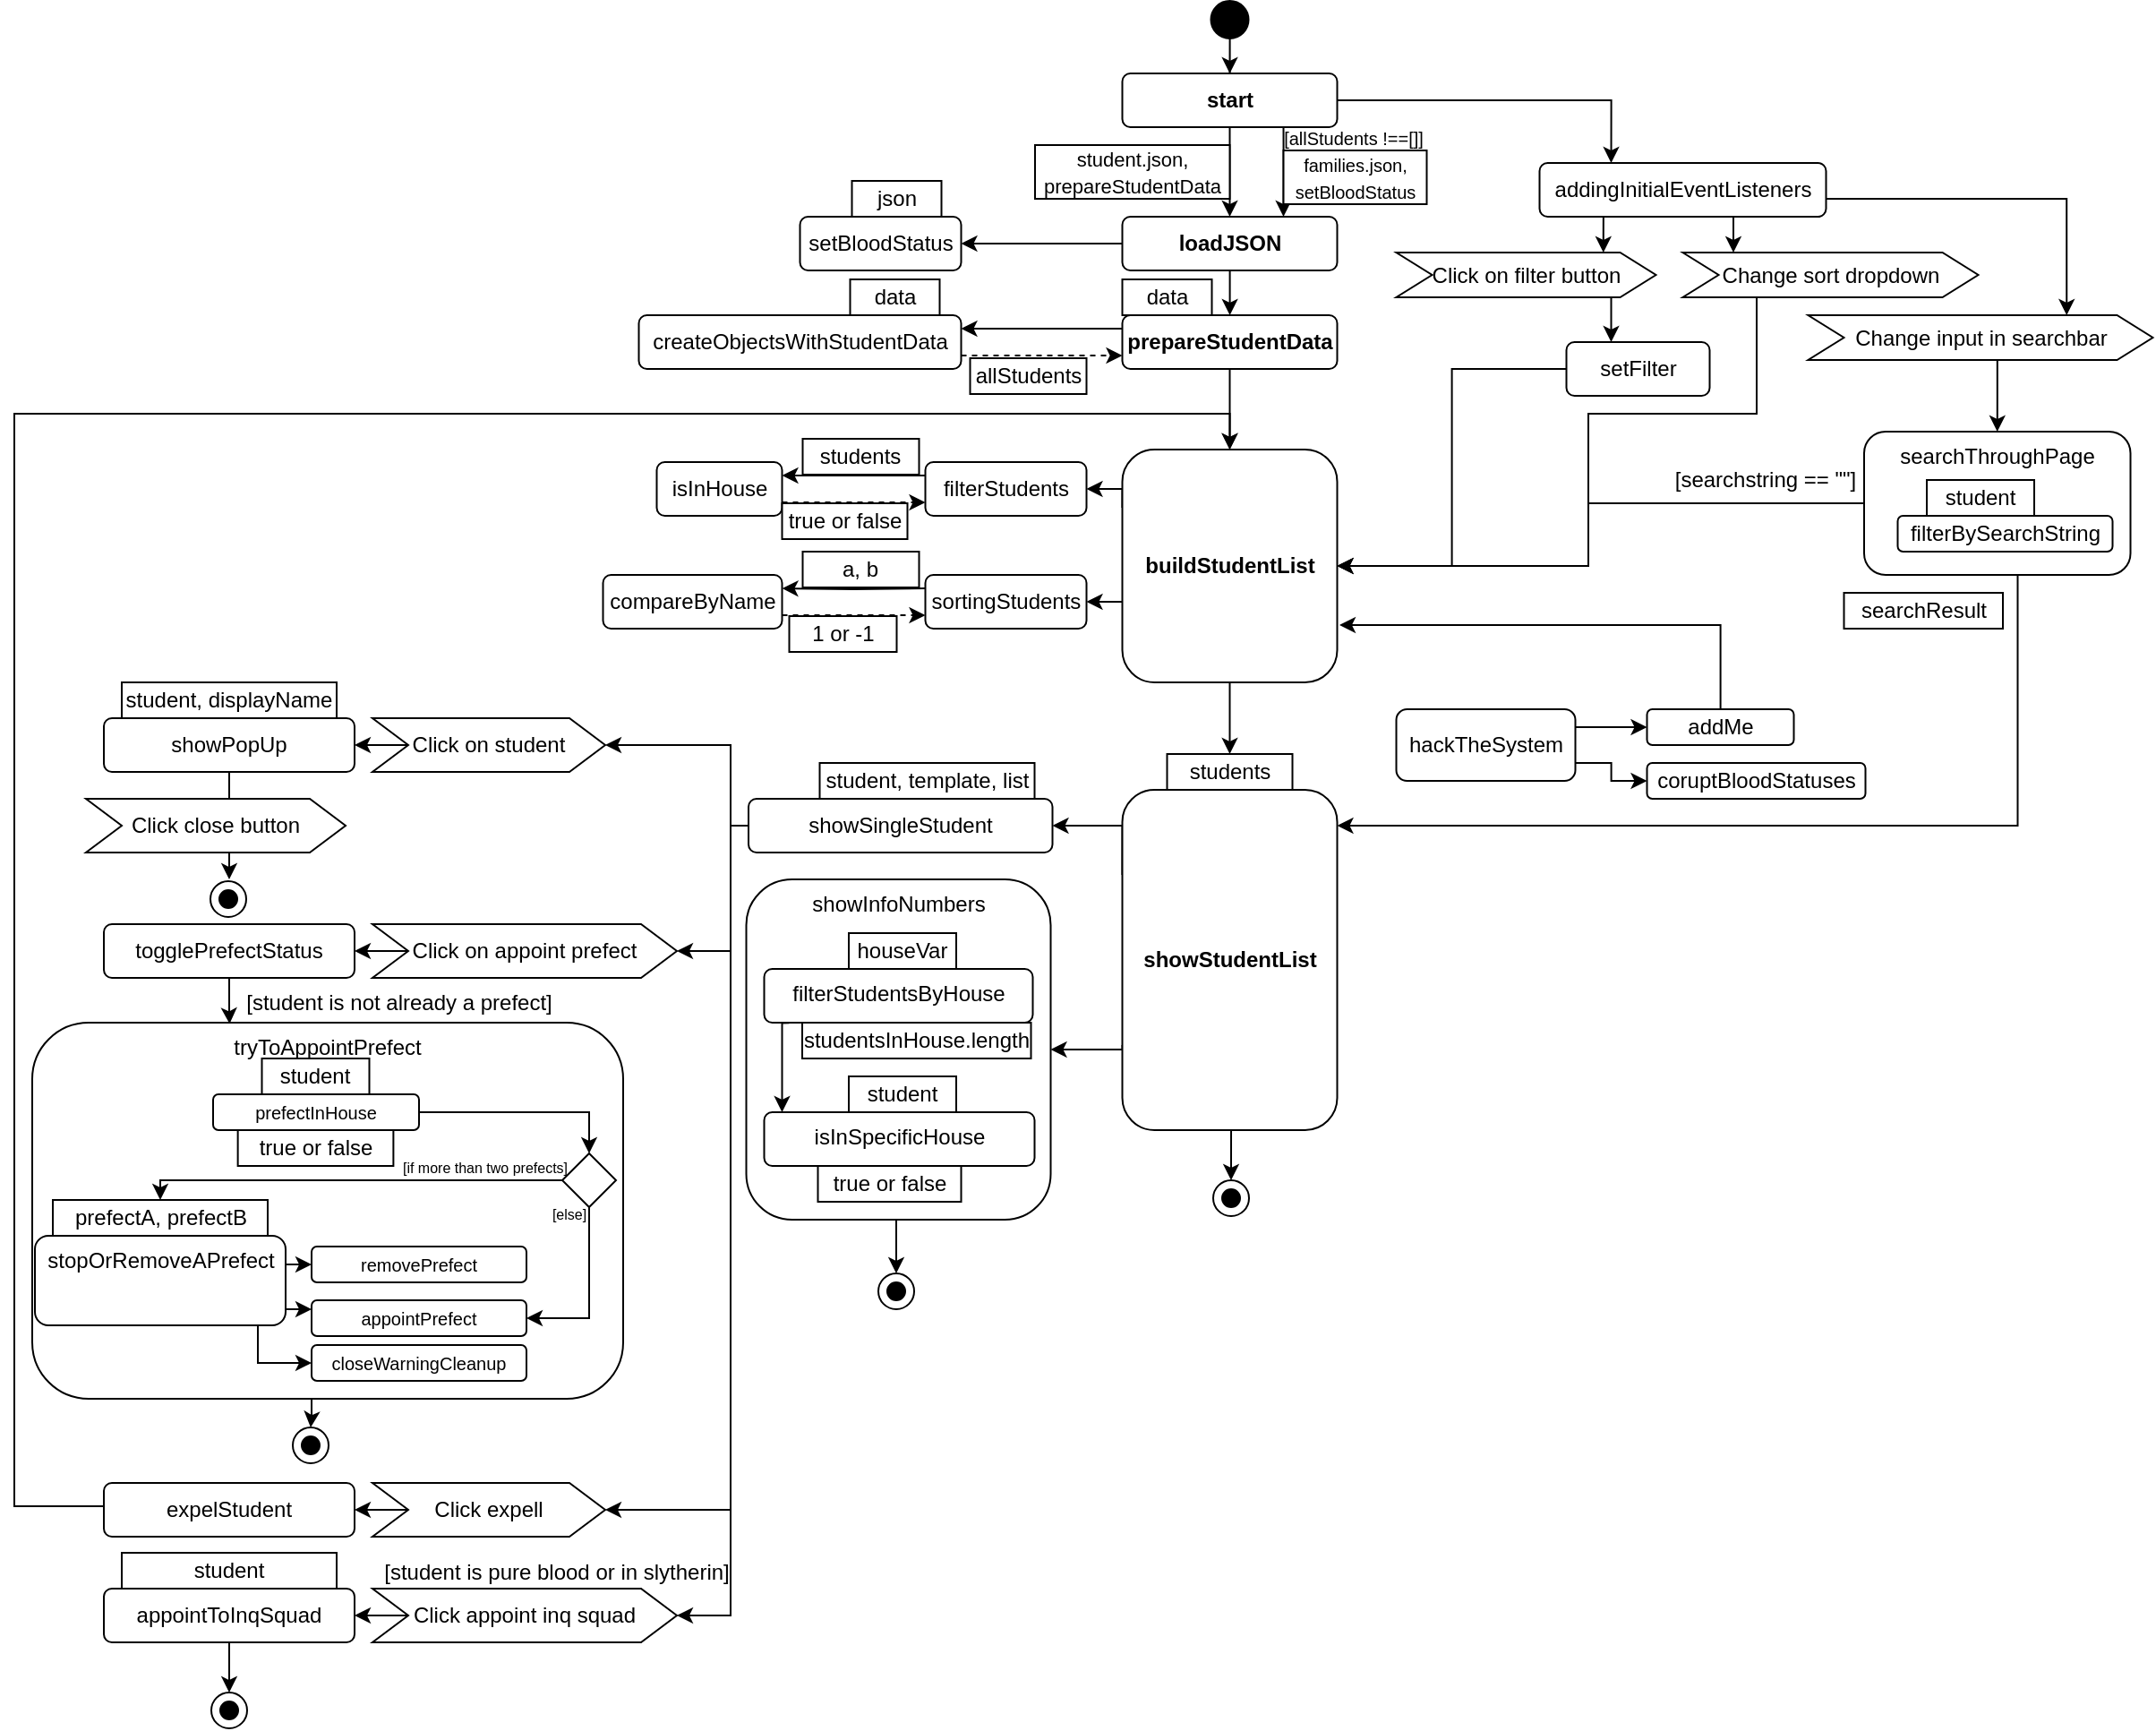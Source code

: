 <mxfile version="14.4.2" type="device"><diagram id="7YsjOI3Dmq4sC1F9_odH" name="Page-1"><mxGraphModel dx="1954" dy="446" grid="1" gridSize="10" guides="1" tooltips="1" connect="1" arrows="1" fold="1" page="1" pageScale="1" pageWidth="827" pageHeight="1169" math="0" shadow="0"><root><mxCell id="0"/><mxCell id="1" parent="0"/><mxCell id="mCFKqMjd_3AKh-U-AwXq-3" value="" style="edgeStyle=orthogonalEdgeStyle;rounded=0;orthogonalLoop=1;jettySize=auto;html=1;" edge="1" parent="1" source="mCFKqMjd_3AKh-U-AwXq-1" target="mCFKqMjd_3AKh-U-AwXq-2"><mxGeometry relative="1" as="geometry"/></mxCell><mxCell id="mCFKqMjd_3AKh-U-AwXq-1" value="&lt;b&gt;start&lt;/b&gt;" style="rounded=1;whiteSpace=wrap;html=1;" vertex="1" parent="1"><mxGeometry x="298.75" y="80" width="120" height="30" as="geometry"/></mxCell><mxCell id="mCFKqMjd_3AKh-U-AwXq-5" value="" style="edgeStyle=orthogonalEdgeStyle;rounded=0;orthogonalLoop=1;jettySize=auto;html=1;" edge="1" parent="1" source="mCFKqMjd_3AKh-U-AwXq-2" target="mCFKqMjd_3AKh-U-AwXq-4"><mxGeometry relative="1" as="geometry"/></mxCell><mxCell id="mCFKqMjd_3AKh-U-AwXq-2" value="&lt;b&gt;loadJSON&lt;/b&gt;" style="rounded=1;whiteSpace=wrap;html=1;" vertex="1" parent="1"><mxGeometry x="298.75" y="160" width="120" height="30" as="geometry"/></mxCell><mxCell id="mCFKqMjd_3AKh-U-AwXq-9" value="" style="edgeStyle=orthogonalEdgeStyle;rounded=0;orthogonalLoop=1;jettySize=auto;html=1;" edge="1" parent="1" source="mCFKqMjd_3AKh-U-AwXq-4" target="mCFKqMjd_3AKh-U-AwXq-8"><mxGeometry relative="1" as="geometry"/></mxCell><mxCell id="mCFKqMjd_3AKh-U-AwXq-55" value="" style="edgeStyle=orthogonalEdgeStyle;rounded=0;orthogonalLoop=1;jettySize=auto;html=1;exitX=0.75;exitY=1;exitDx=0;exitDy=0;" edge="1" parent="1" source="mCFKqMjd_3AKh-U-AwXq-1"><mxGeometry relative="1" as="geometry"><mxPoint x="388.75" y="160" as="targetPoint"/></mxGeometry></mxCell><mxCell id="mCFKqMjd_3AKh-U-AwXq-90" style="edgeStyle=orthogonalEdgeStyle;rounded=0;orthogonalLoop=1;jettySize=auto;html=1;exitX=0;exitY=0.25;exitDx=0;exitDy=0;entryX=1;entryY=0.25;entryDx=0;entryDy=0;" edge="1" parent="1" source="mCFKqMjd_3AKh-U-AwXq-4" target="mCFKqMjd_3AKh-U-AwXq-88"><mxGeometry relative="1" as="geometry"><mxPoint x="198.75" y="222" as="targetPoint"/></mxGeometry></mxCell><mxCell id="mCFKqMjd_3AKh-U-AwXq-4" value="&lt;b&gt;prepareStudentData&lt;/b&gt;" style="whiteSpace=wrap;html=1;rounded=1;" vertex="1" parent="1"><mxGeometry x="298.75" y="215" width="120" height="30" as="geometry"/></mxCell><mxCell id="mCFKqMjd_3AKh-U-AwXq-12" value="" style="edgeStyle=orthogonalEdgeStyle;rounded=0;orthogonalLoop=1;jettySize=auto;html=1;exitX=0.223;exitY=0.996;exitDx=0;exitDy=0;exitPerimeter=0;" edge="1" parent="1" source="mCFKqMjd_3AKh-U-AwXq-66" target="mCFKqMjd_3AKh-U-AwXq-11"><mxGeometry relative="1" as="geometry"><mxPoint x="221.75" y="380" as="sourcePoint"/><Array as="points"><mxPoint x="546.75" y="200"/><mxPoint x="571.75" y="200"/></Array></mxGeometry></mxCell><mxCell id="mCFKqMjd_3AKh-U-AwXq-97" style="edgeStyle=orthogonalEdgeStyle;rounded=0;orthogonalLoop=1;jettySize=auto;html=1;exitX=0;exitY=0.25;exitDx=0;exitDy=0;entryX=1;entryY=0.5;entryDx=0;entryDy=0;" edge="1" parent="1" source="mCFKqMjd_3AKh-U-AwXq-8" target="mCFKqMjd_3AKh-U-AwXq-13"><mxGeometry relative="1" as="geometry"><Array as="points"><mxPoint x="298.75" y="312"/></Array></mxGeometry></mxCell><mxCell id="mCFKqMjd_3AKh-U-AwXq-98" style="edgeStyle=orthogonalEdgeStyle;rounded=0;orthogonalLoop=1;jettySize=auto;html=1;entryX=1;entryY=0.5;entryDx=0;entryDy=0;" edge="1" parent="1" source="mCFKqMjd_3AKh-U-AwXq-8" target="mCFKqMjd_3AKh-U-AwXq-16"><mxGeometry relative="1" as="geometry"><Array as="points"><mxPoint x="288.75" y="375"/><mxPoint x="288.75" y="375"/></Array></mxGeometry></mxCell><mxCell id="mCFKqMjd_3AKh-U-AwXq-103" style="edgeStyle=orthogonalEdgeStyle;rounded=0;orthogonalLoop=1;jettySize=auto;html=1;exitX=0.5;exitY=1;exitDx=0;exitDy=0;entryX=0.5;entryY=0;entryDx=0;entryDy=0;" edge="1" parent="1" source="mCFKqMjd_3AKh-U-AwXq-8" target="mCFKqMjd_3AKh-U-AwXq-102"><mxGeometry relative="1" as="geometry"/></mxCell><mxCell id="mCFKqMjd_3AKh-U-AwXq-8" value="&lt;b&gt;buildStudentList&lt;/b&gt;" style="whiteSpace=wrap;html=1;rounded=1;" vertex="1" parent="1"><mxGeometry x="298.75" y="290" width="120" height="130" as="geometry"/></mxCell><mxCell id="mCFKqMjd_3AKh-U-AwXq-14" value="" style="edgeStyle=orthogonalEdgeStyle;rounded=0;orthogonalLoop=1;jettySize=auto;html=1;entryX=1;entryY=0.5;entryDx=0;entryDy=0;" edge="1" parent="1" source="mCFKqMjd_3AKh-U-AwXq-11" target="mCFKqMjd_3AKh-U-AwXq-8"><mxGeometry relative="1" as="geometry"><mxPoint x="508.75" y="280" as="targetPoint"/></mxGeometry></mxCell><mxCell id="mCFKqMjd_3AKh-U-AwXq-11" value="setFilter" style="whiteSpace=wrap;html=1;rounded=1;" vertex="1" parent="1"><mxGeometry x="546.75" y="230" width="80" height="30" as="geometry"/></mxCell><mxCell id="mCFKqMjd_3AKh-U-AwXq-13" value="filterStudents" style="whiteSpace=wrap;html=1;rounded=1;" vertex="1" parent="1"><mxGeometry x="188.75" y="297" width="90" height="30" as="geometry"/></mxCell><mxCell id="mCFKqMjd_3AKh-U-AwXq-16" value="sortingStudents" style="whiteSpace=wrap;html=1;rounded=1;" vertex="1" parent="1"><mxGeometry x="188.75" y="360" width="90" height="30" as="geometry"/></mxCell><mxCell id="mCFKqMjd_3AKh-U-AwXq-48" style="edgeStyle=orthogonalEdgeStyle;rounded=0;orthogonalLoop=1;jettySize=auto;html=1;entryX=0;entryY=0.5;entryDx=0;entryDy=0;exitX=1;exitY=0.25;exitDx=0;exitDy=0;" edge="1" parent="1" source="mCFKqMjd_3AKh-U-AwXq-30" target="mCFKqMjd_3AKh-U-AwXq-49"><mxGeometry relative="1" as="geometry"><mxPoint x="591.75" y="445" as="targetPoint"/></mxGeometry></mxCell><mxCell id="mCFKqMjd_3AKh-U-AwXq-52" style="edgeStyle=orthogonalEdgeStyle;rounded=0;orthogonalLoop=1;jettySize=auto;html=1;entryX=0;entryY=0.5;entryDx=0;entryDy=0;exitX=1;exitY=0.75;exitDx=0;exitDy=0;" edge="1" parent="1" source="mCFKqMjd_3AKh-U-AwXq-30" target="mCFKqMjd_3AKh-U-AwXq-54"><mxGeometry relative="1" as="geometry"><mxPoint x="591.75" y="465" as="targetPoint"/></mxGeometry></mxCell><mxCell id="mCFKqMjd_3AKh-U-AwXq-30" value="hackTheSystem" style="whiteSpace=wrap;html=1;rounded=1;" vertex="1" parent="1"><mxGeometry x="451.75" y="435" width="100" height="40" as="geometry"/></mxCell><mxCell id="mCFKqMjd_3AKh-U-AwXq-33" style="edgeStyle=orthogonalEdgeStyle;rounded=0;orthogonalLoop=1;jettySize=auto;html=1;entryX=0.5;entryY=0;entryDx=0;entryDy=0;" edge="1" parent="1" source="mCFKqMjd_3AKh-U-AwXq-32" target="mCFKqMjd_3AKh-U-AwXq-1"><mxGeometry relative="1" as="geometry"/></mxCell><mxCell id="mCFKqMjd_3AKh-U-AwXq-32" value="" style="strokeWidth=2;html=1;shape=mxgraph.flowchart.start_2;whiteSpace=wrap;comic=0;fillColor=#000000;" vertex="1" parent="1"><mxGeometry x="348.75" y="40" width="20" height="20" as="geometry"/></mxCell><mxCell id="mCFKqMjd_3AKh-U-AwXq-156" style="edgeStyle=orthogonalEdgeStyle;rounded=0;orthogonalLoop=1;jettySize=auto;html=1;entryX=0.5;entryY=0;entryDx=0;entryDy=0;" edge="1" parent="1" source="mCFKqMjd_3AKh-U-AwXq-35" target="mCFKqMjd_3AKh-U-AwXq-155"><mxGeometry relative="1" as="geometry"/></mxCell><mxCell id="mCFKqMjd_3AKh-U-AwXq-35" value="showPopUp" style="rounded=1;whiteSpace=wrap;html=1;comic=0;strokeColor=#000000;strokeWidth=1;fillColor=#FFFFFF;" vertex="1" parent="1"><mxGeometry x="-270" y="440" width="140" height="30" as="geometry"/></mxCell><mxCell id="mCFKqMjd_3AKh-U-AwXq-133" style="edgeStyle=orthogonalEdgeStyle;rounded=0;orthogonalLoop=1;jettySize=auto;html=1;" edge="1" parent="1" source="mCFKqMjd_3AKh-U-AwXq-49"><mxGeometry relative="1" as="geometry"><mxPoint x="420" y="388" as="targetPoint"/><Array as="points"><mxPoint x="633" y="388"/></Array></mxGeometry></mxCell><mxCell id="mCFKqMjd_3AKh-U-AwXq-49" value="addMe" style="rounded=1;whiteSpace=wrap;html=1;comic=0;strokeColor=#000000;strokeWidth=1;fillColor=#FFFFFF;" vertex="1" parent="1"><mxGeometry x="591.75" y="435" width="82" height="20" as="geometry"/></mxCell><mxCell id="mCFKqMjd_3AKh-U-AwXq-54" value="coruptBloodStatuses" style="rounded=1;whiteSpace=wrap;html=1;comic=0;strokeColor=#000000;strokeWidth=1;fillColor=#FFFFFF;" vertex="1" parent="1"><mxGeometry x="591.75" y="465" width="122" height="20" as="geometry"/></mxCell><mxCell id="mCFKqMjd_3AKh-U-AwXq-56" value="&lt;font style=&quot;font-size: 11px&quot;&gt;student.json, prepareStudentData&lt;/font&gt;" style="rounded=0;whiteSpace=wrap;html=1;comic=0;strokeColor=#000000;strokeWidth=1;fillColor=#FFFFFF;" vertex="1" parent="1"><mxGeometry x="250" y="120" width="108.75" height="30" as="geometry"/></mxCell><mxCell id="mCFKqMjd_3AKh-U-AwXq-58" value="&lt;font style=&quot;font-size: 10px&quot;&gt;families.json, setBloodStatus&lt;/font&gt;" style="rounded=0;whiteSpace=wrap;html=1;comic=0;strokeColor=#000000;strokeWidth=1;fillColor=#FFFFFF;" vertex="1" parent="1"><mxGeometry x="388.75" y="123" width="80" height="30" as="geometry"/></mxCell><mxCell id="mCFKqMjd_3AKh-U-AwXq-59" value="&lt;font style=&quot;font-size: 10px&quot;&gt;[allStudents !==[]]&lt;/font&gt;" style="text;html=1;strokeColor=none;fillColor=none;align=center;verticalAlign=middle;whiteSpace=wrap;rounded=0;comic=0;" vertex="1" parent="1"><mxGeometry x="372.75" y="116" width="110" as="geometry"/></mxCell><mxCell id="mCFKqMjd_3AKh-U-AwXq-60" value="" style="edgeStyle=orthogonalEdgeStyle;rounded=0;orthogonalLoop=1;jettySize=auto;html=1;exitX=0;exitY=0.5;exitDx=0;exitDy=0;" edge="1" parent="1" target="mCFKqMjd_3AKh-U-AwXq-61" source="mCFKqMjd_3AKh-U-AwXq-2"><mxGeometry relative="1" as="geometry"><mxPoint x="508.779" y="190" as="sourcePoint"/></mxGeometry></mxCell><mxCell id="mCFKqMjd_3AKh-U-AwXq-61" value="setBloodStatus" style="whiteSpace=wrap;html=1;rounded=1;" vertex="1" parent="1"><mxGeometry x="118.75" y="160" width="90" height="30" as="geometry"/></mxCell><mxCell id="mCFKqMjd_3AKh-U-AwXq-64" style="edgeStyle=orthogonalEdgeStyle;rounded=0;orthogonalLoop=1;jettySize=auto;html=1;entryX=0.25;entryY=0;entryDx=0;entryDy=0;exitX=1;exitY=0.5;exitDx=0;exitDy=0;" edge="1" parent="1" source="mCFKqMjd_3AKh-U-AwXq-1" target="mCFKqMjd_3AKh-U-AwXq-63"><mxGeometry relative="1" as="geometry"><mxPoint x="588.75" y="110" as="sourcePoint"/><mxPoint x="478.75" y="90" as="targetPoint"/><Array as="points"><mxPoint x="571.75" y="95"/></Array></mxGeometry></mxCell><mxCell id="mCFKqMjd_3AKh-U-AwXq-73" style="edgeStyle=orthogonalEdgeStyle;rounded=0;orthogonalLoop=1;jettySize=auto;html=1;" edge="1" parent="1" source="mCFKqMjd_3AKh-U-AwXq-63" target="mCFKqMjd_3AKh-U-AwXq-70"><mxGeometry relative="1" as="geometry"><Array as="points"><mxPoint x="640" y="170"/><mxPoint x="640" y="170"/></Array></mxGeometry></mxCell><mxCell id="mCFKqMjd_3AKh-U-AwXq-75" style="edgeStyle=orthogonalEdgeStyle;rounded=0;orthogonalLoop=1;jettySize=auto;html=1;entryX=0.75;entryY=0;entryDx=0;entryDy=0;" edge="1" parent="1" source="mCFKqMjd_3AKh-U-AwXq-63" target="mCFKqMjd_3AKh-U-AwXq-74"><mxGeometry relative="1" as="geometry"><Array as="points"><mxPoint x="611.75" y="150"/><mxPoint x="825.75" y="150"/></Array></mxGeometry></mxCell><mxCell id="mCFKqMjd_3AKh-U-AwXq-63" value="addingInitialEventListeners" style="rounded=1;whiteSpace=wrap;html=1;" vertex="1" parent="1"><mxGeometry x="531.75" y="130" width="160" height="30" as="geometry"/></mxCell><mxCell id="mCFKqMjd_3AKh-U-AwXq-66" value="Click on filter button" style="shape=step;perimeter=stepPerimeter;whiteSpace=wrap;html=1;fixedSize=1;comic=0;strokeColor=#000000;strokeWidth=1;fillColor=#FFFFFF;" vertex="1" parent="1"><mxGeometry x="451.75" y="180" width="145" height="25" as="geometry"/></mxCell><mxCell id="mCFKqMjd_3AKh-U-AwXq-67" value="" style="edgeStyle=orthogonalEdgeStyle;rounded=0;orthogonalLoop=1;jettySize=auto;html=1;exitX=0.223;exitY=0.996;exitDx=0;exitDy=0;exitPerimeter=0;" edge="1" parent="1" source="mCFKqMjd_3AKh-U-AwXq-63" target="mCFKqMjd_3AKh-U-AwXq-66"><mxGeometry relative="1" as="geometry"><mxPoint x="567.43" y="159.88" as="sourcePoint"/><mxPoint x="551.75" y="230" as="targetPoint"/><Array as="points"><mxPoint x="567.75" y="170"/><mxPoint x="567.75" y="170"/></Array></mxGeometry></mxCell><mxCell id="mCFKqMjd_3AKh-U-AwXq-78" style="edgeStyle=orthogonalEdgeStyle;rounded=0;orthogonalLoop=1;jettySize=auto;html=1;" edge="1" parent="1" source="mCFKqMjd_3AKh-U-AwXq-69" target="mCFKqMjd_3AKh-U-AwXq-81"><mxGeometry relative="1" as="geometry"><mxPoint x="738.75" y="390" as="targetPoint"/><Array as="points"><mxPoint x="798.75" y="500"/></Array></mxGeometry></mxCell><mxCell id="mCFKqMjd_3AKh-U-AwXq-82" style="edgeStyle=orthogonalEdgeStyle;rounded=0;orthogonalLoop=1;jettySize=auto;html=1;entryX=1;entryY=0.5;entryDx=0;entryDy=0;" edge="1" parent="1" source="mCFKqMjd_3AKh-U-AwXq-69" target="mCFKqMjd_3AKh-U-AwXq-8"><mxGeometry relative="1" as="geometry"><Array as="points"><mxPoint x="559" y="320"/><mxPoint x="559" y="355"/></Array></mxGeometry></mxCell><mxCell id="mCFKqMjd_3AKh-U-AwXq-69" value="searchThroughPage" style="whiteSpace=wrap;html=1;rounded=1;verticalAlign=top;" vertex="1" parent="1"><mxGeometry x="713" y="280" width="148.75" height="80" as="geometry"/></mxCell><mxCell id="mCFKqMjd_3AKh-U-AwXq-70" value="Change sort dropdown" style="shape=step;perimeter=stepPerimeter;whiteSpace=wrap;html=1;fixedSize=1;comic=0;strokeColor=#000000;strokeWidth=1;fillColor=#FFFFFF;" vertex="1" parent="1"><mxGeometry x="611.75" y="180" width="165" height="25" as="geometry"/></mxCell><mxCell id="mCFKqMjd_3AKh-U-AwXq-71" value="" style="edgeStyle=orthogonalEdgeStyle;rounded=0;orthogonalLoop=1;jettySize=auto;html=1;exitX=0.25;exitY=1;exitDx=0;exitDy=0;entryX=1;entryY=0.5;entryDx=0;entryDy=0;" edge="1" parent="1" source="mCFKqMjd_3AKh-U-AwXq-70" target="mCFKqMjd_3AKh-U-AwXq-8"><mxGeometry relative="1" as="geometry"><mxPoint x="738.75" y="210" as="sourcePoint"/><mxPoint x="418.75" y="270" as="targetPoint"/><Array as="points"><mxPoint x="653" y="270"/><mxPoint x="559" y="270"/><mxPoint x="559" y="355"/></Array></mxGeometry></mxCell><mxCell id="mCFKqMjd_3AKh-U-AwXq-76" style="edgeStyle=orthogonalEdgeStyle;rounded=0;orthogonalLoop=1;jettySize=auto;html=1;entryX=0.5;entryY=0;entryDx=0;entryDy=0;" edge="1" parent="1" source="mCFKqMjd_3AKh-U-AwXq-74" target="mCFKqMjd_3AKh-U-AwXq-69"><mxGeometry relative="1" as="geometry"><Array as="points"><mxPoint x="787" y="260"/></Array></mxGeometry></mxCell><mxCell id="mCFKqMjd_3AKh-U-AwXq-74" value="Change input in searchbar" style="shape=step;perimeter=stepPerimeter;whiteSpace=wrap;html=1;fixedSize=1;comic=0;strokeColor=#000000;strokeWidth=1;fillColor=#FFFFFF;" vertex="1" parent="1"><mxGeometry x="681.75" y="215" width="192.5" height="25" as="geometry"/></mxCell><mxCell id="mCFKqMjd_3AKh-U-AwXq-77" value="filterBySearchString" style="rounded=1;whiteSpace=wrap;html=1;comic=0;strokeColor=#000000;strokeWidth=1;fillColor=#FFFFFF;" vertex="1" parent="1"><mxGeometry x="731.75" y="327" width="120" height="20" as="geometry"/></mxCell><mxCell id="mCFKqMjd_3AKh-U-AwXq-79" value="student" style="rounded=0;whiteSpace=wrap;html=1;comic=0;strokeColor=#000000;strokeWidth=1;fillColor=#FFFFFF;" vertex="1" parent="1"><mxGeometry x="748" y="307" width="60" height="20" as="geometry"/></mxCell><mxCell id="mCFKqMjd_3AKh-U-AwXq-117" style="edgeStyle=orthogonalEdgeStyle;rounded=0;orthogonalLoop=1;jettySize=auto;html=1;exitX=0;exitY=0.25;exitDx=0;exitDy=0;entryX=1;entryY=0.5;entryDx=0;entryDy=0;" edge="1" parent="1" source="mCFKqMjd_3AKh-U-AwXq-81" target="mCFKqMjd_3AKh-U-AwXq-115"><mxGeometry relative="1" as="geometry"><Array as="points"><mxPoint x="298.75" y="500"/></Array></mxGeometry></mxCell><mxCell id="mCFKqMjd_3AKh-U-AwXq-119" style="edgeStyle=orthogonalEdgeStyle;rounded=0;orthogonalLoop=1;jettySize=auto;html=1;exitX=0;exitY=0.75;exitDx=0;exitDy=0;entryX=1;entryY=0.5;entryDx=0;entryDy=0;" edge="1" parent="1" source="mCFKqMjd_3AKh-U-AwXq-81" target="mCFKqMjd_3AKh-U-AwXq-118"><mxGeometry relative="1" as="geometry"><Array as="points"><mxPoint x="298.75" y="625"/></Array></mxGeometry></mxCell><mxCell id="mCFKqMjd_3AKh-U-AwXq-181" style="edgeStyle=orthogonalEdgeStyle;rounded=0;orthogonalLoop=1;jettySize=auto;html=1;entryX=0.5;entryY=0;entryDx=0;entryDy=0;entryPerimeter=0;" edge="1" parent="1" target="mCFKqMjd_3AKh-U-AwXq-179"><mxGeometry relative="1" as="geometry"><mxPoint x="359.514" y="670" as="sourcePoint"/><Array as="points"><mxPoint x="360" y="690"/></Array></mxGeometry></mxCell><mxCell id="mCFKqMjd_3AKh-U-AwXq-81" value="&lt;b&gt;showStudentList&lt;/b&gt;" style="rounded=1;whiteSpace=wrap;html=1;comic=0;strokeColor=#000000;strokeWidth=1;fillColor=#FFFFFF;" vertex="1" parent="1"><mxGeometry x="298.75" y="480" width="120" height="190" as="geometry"/></mxCell><mxCell id="mCFKqMjd_3AKh-U-AwXq-83" value="&lt;font style=&quot;font-size: 12px&quot;&gt;[searchstring == &quot;&quot;]&lt;/font&gt;" style="text;html=1;strokeColor=none;fillColor=none;align=center;verticalAlign=middle;whiteSpace=wrap;rounded=0;comic=0;" vertex="1" parent="1"><mxGeometry x="603" y="307" width="110" as="geometry"/></mxCell><mxCell id="mCFKqMjd_3AKh-U-AwXq-85" value="searchResult" style="rounded=0;whiteSpace=wrap;html=1;comic=0;strokeColor=#000000;strokeWidth=1;fillColor=#FFFFFF;" vertex="1" parent="1"><mxGeometry x="701.75" y="370" width="88.75" height="20" as="geometry"/></mxCell><mxCell id="mCFKqMjd_3AKh-U-AwXq-86" value="data" style="rounded=0;whiteSpace=wrap;html=1;comic=0;strokeColor=#000000;strokeWidth=1;fillColor=#FFFFFF;" vertex="1" parent="1"><mxGeometry x="298.75" y="195" width="50" height="20" as="geometry"/></mxCell><mxCell id="mCFKqMjd_3AKh-U-AwXq-87" value="data" style="rounded=0;whiteSpace=wrap;html=1;comic=0;strokeColor=#000000;strokeWidth=1;fillColor=#FFFFFF;" vertex="1" parent="1"><mxGeometry x="146.75" y="195" width="50" height="20" as="geometry"/></mxCell><mxCell id="mCFKqMjd_3AKh-U-AwXq-91" style="edgeStyle=orthogonalEdgeStyle;rounded=0;orthogonalLoop=1;jettySize=auto;html=1;exitX=1;exitY=0.75;exitDx=0;exitDy=0;entryX=0;entryY=0.75;entryDx=0;entryDy=0;dashed=1;" edge="1" parent="1" source="mCFKqMjd_3AKh-U-AwXq-88" target="mCFKqMjd_3AKh-U-AwXq-4"><mxGeometry relative="1" as="geometry"/></mxCell><mxCell id="mCFKqMjd_3AKh-U-AwXq-88" value="createObjectsWithStudentData" style="whiteSpace=wrap;html=1;rounded=1;" vertex="1" parent="1"><mxGeometry x="28.75" y="215" width="180" height="30" as="geometry"/></mxCell><mxCell id="mCFKqMjd_3AKh-U-AwXq-92" value="allStudents" style="rounded=0;whiteSpace=wrap;html=1;comic=0;strokeColor=#000000;strokeWidth=1;fillColor=#FFFFFF;" vertex="1" parent="1"><mxGeometry x="213.75" y="239" width="65" height="20" as="geometry"/></mxCell><mxCell id="mCFKqMjd_3AKh-U-AwXq-94" value="json" style="rounded=0;whiteSpace=wrap;html=1;comic=0;strokeColor=#000000;strokeWidth=1;fillColor=#FFFFFF;" vertex="1" parent="1"><mxGeometry x="147.75" y="140" width="50" height="20" as="geometry"/></mxCell><mxCell id="mCFKqMjd_3AKh-U-AwXq-102" value="students" style="rounded=0;whiteSpace=wrap;html=1;comic=0;strokeColor=#000000;strokeWidth=1;fillColor=#FFFFFF;" vertex="1" parent="1"><mxGeometry x="323.75" y="460" width="70" height="20" as="geometry"/></mxCell><mxCell id="mCFKqMjd_3AKh-U-AwXq-104" style="edgeStyle=orthogonalEdgeStyle;rounded=0;orthogonalLoop=1;jettySize=auto;html=1;entryX=1;entryY=0.25;entryDx=0;entryDy=0;exitX=0;exitY=0.25;exitDx=0;exitDy=0;" edge="1" parent="1" target="mCFKqMjd_3AKh-U-AwXq-105" source="mCFKqMjd_3AKh-U-AwXq-13"><mxGeometry relative="1" as="geometry"><mxPoint x="189.75" y="305" as="sourcePoint"/><Array as="points"/></mxGeometry></mxCell><mxCell id="mCFKqMjd_3AKh-U-AwXq-105" value="isInHouse" style="whiteSpace=wrap;html=1;rounded=1;" vertex="1" parent="1"><mxGeometry x="38.75" y="297" width="70" height="30" as="geometry"/></mxCell><mxCell id="mCFKqMjd_3AKh-U-AwXq-106" style="edgeStyle=orthogonalEdgeStyle;rounded=0;orthogonalLoop=1;jettySize=auto;html=1;exitX=1;exitY=0.75;exitDx=0;exitDy=0;entryX=0;entryY=0.75;entryDx=0;entryDy=0;dashed=1;" edge="1" parent="1" source="mCFKqMjd_3AKh-U-AwXq-105" target="mCFKqMjd_3AKh-U-AwXq-13"><mxGeometry relative="1" as="geometry"><mxPoint x="98.75" y="311.8" as="sourcePoint"/><mxPoint x="188.75" y="311.8" as="targetPoint"/></mxGeometry></mxCell><mxCell id="mCFKqMjd_3AKh-U-AwXq-107" value="students" style="rounded=0;whiteSpace=wrap;html=1;comic=0;strokeColor=#000000;strokeWidth=1;fillColor=#FFFFFF;" vertex="1" parent="1"><mxGeometry x="120.25" y="284" width="65" height="20" as="geometry"/></mxCell><mxCell id="mCFKqMjd_3AKh-U-AwXq-108" value="true or false" style="rounded=0;whiteSpace=wrap;html=1;comic=0;strokeColor=#000000;strokeWidth=1;fillColor=#FFFFFF;" vertex="1" parent="1"><mxGeometry x="108.75" y="320" width="70" height="20" as="geometry"/></mxCell><mxCell id="mCFKqMjd_3AKh-U-AwXq-109" style="edgeStyle=orthogonalEdgeStyle;rounded=0;orthogonalLoop=1;jettySize=auto;html=1;entryX=1;entryY=0.25;entryDx=0;entryDy=0;exitX=0;exitY=0.25;exitDx=0;exitDy=0;" edge="1" parent="1" target="mCFKqMjd_3AKh-U-AwXq-110"><mxGeometry relative="1" as="geometry"><mxPoint x="188.75" y="367.5" as="sourcePoint"/><Array as="points"/></mxGeometry></mxCell><mxCell id="mCFKqMjd_3AKh-U-AwXq-110" value="compareByName" style="whiteSpace=wrap;html=1;rounded=1;" vertex="1" parent="1"><mxGeometry x="8.75" y="360" width="100" height="30" as="geometry"/></mxCell><mxCell id="mCFKqMjd_3AKh-U-AwXq-111" style="edgeStyle=orthogonalEdgeStyle;rounded=0;orthogonalLoop=1;jettySize=auto;html=1;exitX=1;exitY=0.75;exitDx=0;exitDy=0;entryX=0;entryY=0.75;entryDx=0;entryDy=0;dashed=1;" edge="1" parent="1" source="mCFKqMjd_3AKh-U-AwXq-110"><mxGeometry relative="1" as="geometry"><mxPoint x="98.75" y="374.8" as="sourcePoint"/><mxPoint x="188.75" y="382.5" as="targetPoint"/></mxGeometry></mxCell><mxCell id="mCFKqMjd_3AKh-U-AwXq-112" value="a, b" style="rounded=0;whiteSpace=wrap;html=1;comic=0;strokeColor=#000000;strokeWidth=1;fillColor=#FFFFFF;" vertex="1" parent="1"><mxGeometry x="120.25" y="347" width="65" height="20" as="geometry"/></mxCell><mxCell id="mCFKqMjd_3AKh-U-AwXq-113" value="1 or -1" style="rounded=0;whiteSpace=wrap;html=1;comic=0;strokeColor=#000000;strokeWidth=1;fillColor=#FFFFFF;" vertex="1" parent="1"><mxGeometry x="112.75" y="383" width="60" height="20" as="geometry"/></mxCell><mxCell id="mCFKqMjd_3AKh-U-AwXq-130" style="edgeStyle=orthogonalEdgeStyle;rounded=0;orthogonalLoop=1;jettySize=auto;html=1;" edge="1" parent="1" source="mCFKqMjd_3AKh-U-AwXq-115" target="mCFKqMjd_3AKh-U-AwXq-129"><mxGeometry relative="1" as="geometry"><Array as="points"><mxPoint x="80" y="500"/><mxPoint x="80" y="455"/></Array></mxGeometry></mxCell><mxCell id="mCFKqMjd_3AKh-U-AwXq-142" style="edgeStyle=orthogonalEdgeStyle;rounded=0;orthogonalLoop=1;jettySize=auto;html=1;entryX=1;entryY=0.5;entryDx=0;entryDy=0;" edge="1" parent="1" source="mCFKqMjd_3AKh-U-AwXq-115" target="mCFKqMjd_3AKh-U-AwXq-136"><mxGeometry relative="1" as="geometry"><Array as="points"><mxPoint x="80" y="500"/><mxPoint x="80" y="570"/></Array></mxGeometry></mxCell><mxCell id="mCFKqMjd_3AKh-U-AwXq-143" style="edgeStyle=orthogonalEdgeStyle;rounded=0;orthogonalLoop=1;jettySize=auto;html=1;entryX=1;entryY=0.5;entryDx=0;entryDy=0;" edge="1" parent="1" source="mCFKqMjd_3AKh-U-AwXq-115" target="mCFKqMjd_3AKh-U-AwXq-140"><mxGeometry relative="1" as="geometry"><Array as="points"><mxPoint x="80" y="500"/><mxPoint x="80" y="882"/></Array></mxGeometry></mxCell><mxCell id="mCFKqMjd_3AKh-U-AwXq-150" style="edgeStyle=orthogonalEdgeStyle;rounded=0;orthogonalLoop=1;jettySize=auto;html=1;entryX=1;entryY=0.5;entryDx=0;entryDy=0;" edge="1" parent="1" source="mCFKqMjd_3AKh-U-AwXq-115" target="mCFKqMjd_3AKh-U-AwXq-149"><mxGeometry relative="1" as="geometry"><Array as="points"><mxPoint x="80" y="500"/><mxPoint x="80" y="941"/></Array></mxGeometry></mxCell><mxCell id="mCFKqMjd_3AKh-U-AwXq-115" value="showSingleStudent" style="rounded=1;whiteSpace=wrap;html=1;comic=0;strokeColor=#000000;strokeWidth=1;fillColor=#FFFFFF;" vertex="1" parent="1"><mxGeometry x="90" y="485" width="169.75" height="30" as="geometry"/></mxCell><mxCell id="mCFKqMjd_3AKh-U-AwXq-116" value="student, template, list" style="rounded=0;whiteSpace=wrap;html=1;comic=0;strokeColor=#000000;strokeWidth=1;fillColor=#FFFFFF;" vertex="1" parent="1"><mxGeometry x="129.75" y="465" width="120" height="20" as="geometry"/></mxCell><mxCell id="mCFKqMjd_3AKh-U-AwXq-118" value="showInfoNumbers" style="rounded=1;whiteSpace=wrap;html=1;comic=0;strokeColor=#000000;strokeWidth=1;fillColor=#FFFFFF;verticalAlign=top;" vertex="1" parent="1"><mxGeometry x="88.75" y="530" width="170" height="190" as="geometry"/></mxCell><mxCell id="mCFKqMjd_3AKh-U-AwXq-126" style="edgeStyle=orthogonalEdgeStyle;rounded=0;orthogonalLoop=1;jettySize=auto;html=1;exitX=0.093;exitY=1.006;exitDx=0;exitDy=0;exitPerimeter=0;" edge="1" parent="1" source="mCFKqMjd_3AKh-U-AwXq-120" target="mCFKqMjd_3AKh-U-AwXq-123"><mxGeometry relative="1" as="geometry"><Array as="points"><mxPoint x="108.75" y="610"/></Array></mxGeometry></mxCell><mxCell id="mCFKqMjd_3AKh-U-AwXq-120" value="filterStudentsByHouse" style="rounded=1;whiteSpace=wrap;html=1;comic=0;strokeColor=#000000;strokeWidth=1;fillColor=#FFFFFF;verticalAlign=top;" vertex="1" parent="1"><mxGeometry x="98.75" y="580" width="150" height="30" as="geometry"/></mxCell><mxCell id="mCFKqMjd_3AKh-U-AwXq-121" value="houseVar" style="rounded=0;whiteSpace=wrap;html=1;comic=0;strokeColor=#000000;strokeWidth=1;fillColor=#FFFFFF;" vertex="1" parent="1"><mxGeometry x="146" y="560" width="60" height="20" as="geometry"/></mxCell><mxCell id="mCFKqMjd_3AKh-U-AwXq-122" value="studentsInHouse.length" style="rounded=0;whiteSpace=wrap;html=1;comic=0;strokeColor=#000000;strokeWidth=1;fillColor=#FFFFFF;" vertex="1" parent="1"><mxGeometry x="120" y="610" width="127.75" height="20" as="geometry"/></mxCell><mxCell id="mCFKqMjd_3AKh-U-AwXq-123" value="isInSpecificHouse" style="rounded=1;whiteSpace=wrap;html=1;comic=0;strokeColor=#000000;strokeWidth=1;fillColor=#FFFFFF;verticalAlign=top;" vertex="1" parent="1"><mxGeometry x="98.75" y="660" width="151" height="30" as="geometry"/></mxCell><mxCell id="mCFKqMjd_3AKh-U-AwXq-124" value="student" style="rounded=0;whiteSpace=wrap;html=1;comic=0;strokeColor=#000000;strokeWidth=1;fillColor=#FFFFFF;" vertex="1" parent="1"><mxGeometry x="146" y="640" width="60" height="20" as="geometry"/></mxCell><mxCell id="mCFKqMjd_3AKh-U-AwXq-125" value="true or false" style="rounded=0;whiteSpace=wrap;html=1;comic=0;strokeColor=#000000;strokeWidth=1;fillColor=#FFFFFF;" vertex="1" parent="1"><mxGeometry x="128.75" y="690" width="80" height="20" as="geometry"/></mxCell><mxCell id="mCFKqMjd_3AKh-U-AwXq-131" style="edgeStyle=orthogonalEdgeStyle;rounded=0;orthogonalLoop=1;jettySize=auto;html=1;entryX=1;entryY=0.5;entryDx=0;entryDy=0;" edge="1" parent="1" source="mCFKqMjd_3AKh-U-AwXq-129" target="mCFKqMjd_3AKh-U-AwXq-35"><mxGeometry relative="1" as="geometry"><Array as="points"><mxPoint x="-130" y="455"/><mxPoint x="-130" y="455"/></Array></mxGeometry></mxCell><mxCell id="mCFKqMjd_3AKh-U-AwXq-129" value="Click on student" style="shape=step;perimeter=stepPerimeter;whiteSpace=wrap;html=1;fixedSize=1;comic=0;strokeColor=#000000;strokeWidth=1;fillColor=#FFFFFF;" vertex="1" parent="1"><mxGeometry x="-120" y="440" width="130" height="30" as="geometry"/></mxCell><mxCell id="mCFKqMjd_3AKh-U-AwXq-132" value="student, displayName" style="rounded=0;whiteSpace=wrap;html=1;comic=0;strokeColor=#000000;strokeWidth=1;fillColor=#FFFFFF;" vertex="1" parent="1"><mxGeometry x="-260" y="420" width="120" height="20" as="geometry"/></mxCell><mxCell id="mCFKqMjd_3AKh-U-AwXq-145" value="" style="edgeStyle=orthogonalEdgeStyle;rounded=0;orthogonalLoop=1;jettySize=auto;html=1;entryX=0.334;entryY=0.003;entryDx=0;entryDy=0;entryPerimeter=0;" edge="1" parent="1" source="mCFKqMjd_3AKh-U-AwXq-134" target="mCFKqMjd_3AKh-U-AwXq-144"><mxGeometry relative="1" as="geometry"/></mxCell><mxCell id="mCFKqMjd_3AKh-U-AwXq-134" value="togglePrefectStatus" style="rounded=1;whiteSpace=wrap;html=1;comic=0;strokeColor=#000000;strokeWidth=1;fillColor=#FFFFFF;" vertex="1" parent="1"><mxGeometry x="-270" y="555" width="140" height="30" as="geometry"/></mxCell><mxCell id="mCFKqMjd_3AKh-U-AwXq-135" style="edgeStyle=orthogonalEdgeStyle;rounded=0;orthogonalLoop=1;jettySize=auto;html=1;entryX=1;entryY=0.5;entryDx=0;entryDy=0;" edge="1" parent="1" source="mCFKqMjd_3AKh-U-AwXq-136" target="mCFKqMjd_3AKh-U-AwXq-134"><mxGeometry relative="1" as="geometry"><Array as="points"><mxPoint x="-120" y="570"/><mxPoint x="-120" y="570"/></Array></mxGeometry></mxCell><mxCell id="mCFKqMjd_3AKh-U-AwXq-136" value="Click on appoint prefect" style="shape=step;perimeter=stepPerimeter;whiteSpace=wrap;html=1;fixedSize=1;comic=0;strokeColor=#000000;strokeWidth=1;fillColor=#FFFFFF;" vertex="1" parent="1"><mxGeometry x="-120" y="555" width="170" height="30" as="geometry"/></mxCell><mxCell id="mCFKqMjd_3AKh-U-AwXq-220" style="edgeStyle=orthogonalEdgeStyle;rounded=0;orthogonalLoop=1;jettySize=auto;html=1;entryX=0.5;entryY=0;entryDx=0;entryDy=0;" edge="1" parent="1" source="mCFKqMjd_3AKh-U-AwXq-138" target="mCFKqMjd_3AKh-U-AwXq-8"><mxGeometry relative="1" as="geometry"><Array as="points"><mxPoint x="-200" y="880"/><mxPoint x="-320" y="880"/><mxPoint x="-320" y="270"/><mxPoint x="359" y="270"/></Array></mxGeometry></mxCell><mxCell id="mCFKqMjd_3AKh-U-AwXq-138" value="expelStudent" style="rounded=1;whiteSpace=wrap;html=1;comic=0;strokeColor=#000000;strokeWidth=1;fillColor=#FFFFFF;" vertex="1" parent="1"><mxGeometry x="-270" y="867" width="140" height="30" as="geometry"/></mxCell><mxCell id="mCFKqMjd_3AKh-U-AwXq-139" style="edgeStyle=orthogonalEdgeStyle;rounded=0;orthogonalLoop=1;jettySize=auto;html=1;entryX=1;entryY=0.5;entryDx=0;entryDy=0;" edge="1" parent="1" source="mCFKqMjd_3AKh-U-AwXq-140" target="mCFKqMjd_3AKh-U-AwXq-138"><mxGeometry relative="1" as="geometry"><Array as="points"><mxPoint x="-130" y="882"/><mxPoint x="-130" y="882"/></Array></mxGeometry></mxCell><mxCell id="mCFKqMjd_3AKh-U-AwXq-140" value="Click expell" style="shape=step;perimeter=stepPerimeter;whiteSpace=wrap;html=1;fixedSize=1;comic=0;strokeColor=#000000;strokeWidth=1;fillColor=#FFFFFF;" vertex="1" parent="1"><mxGeometry x="-120" y="867" width="130" height="30" as="geometry"/></mxCell><mxCell id="mCFKqMjd_3AKh-U-AwXq-144" value="tryToAppointPrefect" style="whiteSpace=wrap;html=1;rounded=1;strokeWidth=1;fillColor=#FFFFFF;comic=0;verticalAlign=top;" vertex="1" parent="1"><mxGeometry x="-310" y="610" width="330" height="210" as="geometry"/></mxCell><mxCell id="mCFKqMjd_3AKh-U-AwXq-146" value="&lt;font style=&quot;font-size: 12px&quot;&gt;[student is not already a prefect]&lt;/font&gt;" style="text;html=1;strokeColor=none;fillColor=none;align=center;verticalAlign=middle;whiteSpace=wrap;rounded=0;comic=0;" vertex="1" parent="1"><mxGeometry x="-195.18" y="599" width="180" as="geometry"/></mxCell><mxCell id="mCFKqMjd_3AKh-U-AwXq-147" value="appointToInqSquad" style="rounded=1;whiteSpace=wrap;html=1;comic=0;strokeColor=#000000;strokeWidth=1;fillColor=#FFFFFF;" vertex="1" parent="1"><mxGeometry x="-270" y="926" width="140" height="30" as="geometry"/></mxCell><mxCell id="mCFKqMjd_3AKh-U-AwXq-148" style="edgeStyle=orthogonalEdgeStyle;rounded=0;orthogonalLoop=1;jettySize=auto;html=1;entryX=1;entryY=0.5;entryDx=0;entryDy=0;" edge="1" parent="1" source="mCFKqMjd_3AKh-U-AwXq-149" target="mCFKqMjd_3AKh-U-AwXq-147"><mxGeometry relative="1" as="geometry"><Array as="points"><mxPoint x="-130" y="941"/><mxPoint x="-130" y="941"/></Array></mxGeometry></mxCell><mxCell id="mCFKqMjd_3AKh-U-AwXq-149" value="Click appoint inq squad" style="shape=step;perimeter=stepPerimeter;whiteSpace=wrap;html=1;fixedSize=1;comic=0;strokeColor=#000000;strokeWidth=1;fillColor=#FFFFFF;" vertex="1" parent="1"><mxGeometry x="-120" y="926" width="170" height="30" as="geometry"/></mxCell><mxCell id="mCFKqMjd_3AKh-U-AwXq-151" value="&lt;font style=&quot;font-size: 12px&quot;&gt;[student is pure blood or in slytherin]&lt;/font&gt;" style="text;html=1;strokeColor=none;fillColor=none;align=center;verticalAlign=middle;whiteSpace=wrap;rounded=0;comic=0;" vertex="1" parent="1"><mxGeometry x="-119" y="917" width="204" as="geometry"/></mxCell><mxCell id="mCFKqMjd_3AKh-U-AwXq-154" value="student" style="rounded=0;whiteSpace=wrap;html=1;comic=0;strokeColor=#000000;strokeWidth=1;fillColor=#FFFFFF;" vertex="1" parent="1"><mxGeometry x="-260" y="906" width="120" height="20" as="geometry"/></mxCell><mxCell id="mCFKqMjd_3AKh-U-AwXq-157" style="edgeStyle=orthogonalEdgeStyle;rounded=0;orthogonalLoop=1;jettySize=auto;html=1;exitX=0.5;exitY=1;exitDx=0;exitDy=0;" edge="1" parent="1" source="mCFKqMjd_3AKh-U-AwXq-155"><mxGeometry relative="1" as="geometry"><mxPoint x="-200" y="530" as="targetPoint"/><Array as="points"><mxPoint x="-200" y="515"/></Array></mxGeometry></mxCell><mxCell id="mCFKqMjd_3AKh-U-AwXq-155" value="Click close button" style="shape=step;perimeter=stepPerimeter;whiteSpace=wrap;html=1;fixedSize=1;comic=0;strokeColor=#000000;strokeWidth=1;fillColor=#FFFFFF;" vertex="1" parent="1"><mxGeometry x="-280" y="485" width="145" height="30" as="geometry"/></mxCell><mxCell id="mCFKqMjd_3AKh-U-AwXq-209" style="edgeStyle=orthogonalEdgeStyle;rounded=0;orthogonalLoop=1;jettySize=auto;html=1;entryX=0.5;entryY=0;entryDx=0;entryDy=0;" edge="1" parent="1" source="mCFKqMjd_3AKh-U-AwXq-159" target="mCFKqMjd_3AKh-U-AwXq-207"><mxGeometry relative="1" as="geometry"/></mxCell><mxCell id="mCFKqMjd_3AKh-U-AwXq-159" value="&lt;font style=&quot;font-size: 10px ; line-height: 80%&quot;&gt;prefectInHouse&lt;/font&gt;" style="rounded=1;whiteSpace=wrap;html=1;comic=0;strokeColor=#000000;strokeWidth=1;fillColor=#FFFFFF;verticalAlign=middle;align=center;" vertex="1" parent="1"><mxGeometry x="-209" y="650" width="115" height="20" as="geometry"/></mxCell><mxCell id="mCFKqMjd_3AKh-U-AwXq-160" value="student" style="rounded=0;whiteSpace=wrap;html=1;comic=0;strokeColor=#000000;strokeWidth=1;fillColor=#FFFFFF;" vertex="1" parent="1"><mxGeometry x="-181.75" y="630" width="60" height="20" as="geometry"/></mxCell><mxCell id="mCFKqMjd_3AKh-U-AwXq-161" value="true or false" style="rounded=0;whiteSpace=wrap;html=1;comic=0;strokeColor=#000000;strokeWidth=1;fillColor=#FFFFFF;" vertex="1" parent="1"><mxGeometry x="-195.18" y="670" width="86.87" height="20" as="geometry"/></mxCell><mxCell id="mCFKqMjd_3AKh-U-AwXq-169" style="edgeStyle=orthogonalEdgeStyle;rounded=0;orthogonalLoop=1;jettySize=auto;html=1;entryX=0;entryY=0.5;entryDx=0;entryDy=0;" edge="1" parent="1" source="mCFKqMjd_3AKh-U-AwXq-163" target="mCFKqMjd_3AKh-U-AwXq-167"><mxGeometry relative="1" as="geometry"><Array as="points"><mxPoint x="-253" y="745"/></Array></mxGeometry></mxCell><mxCell id="mCFKqMjd_3AKh-U-AwXq-171" style="edgeStyle=orthogonalEdgeStyle;rounded=0;orthogonalLoop=1;jettySize=auto;html=1;exitX=0.75;exitY=1;exitDx=0;exitDy=0;entryX=0;entryY=0.25;entryDx=0;entryDy=0;" edge="1" parent="1" source="mCFKqMjd_3AKh-U-AwXq-163" target="mCFKqMjd_3AKh-U-AwXq-168"><mxGeometry relative="1" as="geometry"><Array as="points"><mxPoint x="-189" y="779"/><mxPoint x="-189" y="770"/></Array></mxGeometry></mxCell><mxCell id="mCFKqMjd_3AKh-U-AwXq-218" style="edgeStyle=orthogonalEdgeStyle;rounded=0;orthogonalLoop=1;jettySize=auto;html=1;entryX=0;entryY=0.5;entryDx=0;entryDy=0;" edge="1" parent="1" source="mCFKqMjd_3AKh-U-AwXq-163" target="mCFKqMjd_3AKh-U-AwXq-165"><mxGeometry relative="1" as="geometry"><Array as="points"><mxPoint x="-184" y="800"/></Array></mxGeometry></mxCell><mxCell id="mCFKqMjd_3AKh-U-AwXq-163" value="stopOrRemoveAPrefect" style="rounded=1;whiteSpace=wrap;html=1;comic=0;strokeColor=#000000;strokeWidth=1;fillColor=#FFFFFF;verticalAlign=top;" vertex="1" parent="1"><mxGeometry x="-308.5" y="729" width="140" height="50" as="geometry"/></mxCell><mxCell id="mCFKqMjd_3AKh-U-AwXq-164" value="prefectA, prefectB" style="rounded=0;whiteSpace=wrap;html=1;comic=0;strokeColor=#000000;strokeWidth=1;fillColor=#FFFFFF;" vertex="1" parent="1"><mxGeometry x="-298.5" y="709" width="120" height="20" as="geometry"/></mxCell><mxCell id="mCFKqMjd_3AKh-U-AwXq-165" value="&lt;font style=&quot;font-size: 10px ; line-height: 80%&quot;&gt;closeWarningCleanup&lt;/font&gt;" style="rounded=1;whiteSpace=wrap;html=1;comic=0;strokeColor=#000000;strokeWidth=1;fillColor=#FFFFFF;verticalAlign=middle;align=center;" vertex="1" parent="1"><mxGeometry x="-154" y="790" width="120" height="20" as="geometry"/></mxCell><mxCell id="mCFKqMjd_3AKh-U-AwXq-167" value="&lt;span style=&quot;font-size: 10px&quot;&gt;removePrefect&lt;/span&gt;" style="rounded=1;whiteSpace=wrap;html=1;comic=0;strokeColor=#000000;strokeWidth=1;fillColor=#FFFFFF;verticalAlign=middle;align=center;" vertex="1" parent="1"><mxGeometry x="-154" y="735" width="120" height="20" as="geometry"/></mxCell><mxCell id="mCFKqMjd_3AKh-U-AwXq-168" value="&lt;span style=&quot;font-size: 10px&quot;&gt;appointPrefect&lt;/span&gt;" style="rounded=1;whiteSpace=wrap;html=1;comic=0;strokeColor=#000000;strokeWidth=1;fillColor=#FFFFFF;verticalAlign=middle;align=center;" vertex="1" parent="1"><mxGeometry x="-154" y="765" width="120" height="20" as="geometry"/></mxCell><mxCell id="mCFKqMjd_3AKh-U-AwXq-176" value="" style="group" vertex="1" connectable="0" parent="1"><mxGeometry x="-227.5" y="515" width="40" height="40" as="geometry"/></mxCell><mxCell id="mCFKqMjd_3AKh-U-AwXq-172" value="" style="verticalLabelPosition=bottom;verticalAlign=top;html=1;shape=mxgraph.flowchart.on-page_reference;comic=0;strokeColor=#000000;strokeWidth=1;fillColor=#FFFFFF;" vertex="1" parent="mCFKqMjd_3AKh-U-AwXq-176"><mxGeometry x="17" y="16" width="20" height="20" as="geometry"/></mxCell><mxCell id="mCFKqMjd_3AKh-U-AwXq-175" value="" style="verticalLabelPosition=bottom;verticalAlign=top;html=1;shape=mxgraph.flowchart.on-page_reference;comic=0;strokeColor=#000000;strokeWidth=1;fillColor=#000000;" vertex="1" parent="mCFKqMjd_3AKh-U-AwXq-176"><mxGeometry x="22" y="21" width="10" height="10" as="geometry"/></mxCell><mxCell id="mCFKqMjd_3AKh-U-AwXq-179" value="" style="verticalLabelPosition=bottom;verticalAlign=top;html=1;shape=mxgraph.flowchart.on-page_reference;comic=0;strokeColor=#000000;strokeWidth=1;fillColor=#FFFFFF;" vertex="1" parent="1"><mxGeometry x="349.5" y="698" width="20" height="20" as="geometry"/></mxCell><mxCell id="mCFKqMjd_3AKh-U-AwXq-180" value="" style="verticalLabelPosition=bottom;verticalAlign=top;html=1;shape=mxgraph.flowchart.on-page_reference;comic=0;strokeColor=#000000;strokeWidth=1;fillColor=#000000;" vertex="1" parent="1"><mxGeometry x="354.5" y="703" width="10" height="10" as="geometry"/></mxCell><mxCell id="mCFKqMjd_3AKh-U-AwXq-194" value="" style="group" vertex="1" connectable="0" parent="1"><mxGeometry x="-181.5" y="820" width="40" height="40" as="geometry"/></mxCell><mxCell id="mCFKqMjd_3AKh-U-AwXq-195" value="" style="verticalLabelPosition=bottom;verticalAlign=top;html=1;shape=mxgraph.flowchart.on-page_reference;comic=0;strokeColor=#000000;strokeWidth=1;fillColor=#FFFFFF;" vertex="1" parent="mCFKqMjd_3AKh-U-AwXq-194"><mxGeometry x="17" y="16" width="20" height="20" as="geometry"/></mxCell><mxCell id="mCFKqMjd_3AKh-U-AwXq-196" value="" style="verticalLabelPosition=bottom;verticalAlign=top;html=1;shape=mxgraph.flowchart.on-page_reference;comic=0;strokeColor=#000000;strokeWidth=1;fillColor=#000000;" vertex="1" parent="mCFKqMjd_3AKh-U-AwXq-194"><mxGeometry x="22" y="21" width="10" height="10" as="geometry"/></mxCell><mxCell id="mCFKqMjd_3AKh-U-AwXq-197" style="edgeStyle=orthogonalEdgeStyle;rounded=0;orthogonalLoop=1;jettySize=auto;html=1;exitX=0.5;exitY=1;exitDx=0;exitDy=0;entryX=0.5;entryY=0;entryDx=0;entryDy=0;entryPerimeter=0;" edge="1" parent="1" source="mCFKqMjd_3AKh-U-AwXq-144" target="mCFKqMjd_3AKh-U-AwXq-195"><mxGeometry relative="1" as="geometry"><mxPoint x="-154" y="830" as="targetPoint"/><Array as="points"><mxPoint x="-154" y="820"/><mxPoint x="-154" y="830"/><mxPoint x="-154" y="830"/></Array></mxGeometry></mxCell><mxCell id="mCFKqMjd_3AKh-U-AwXq-200" style="edgeStyle=orthogonalEdgeStyle;rounded=0;orthogonalLoop=1;jettySize=auto;html=1;exitX=0.5;exitY=1;exitDx=0;exitDy=0;entryX=0.5;entryY=0;entryDx=0;entryDy=0;entryPerimeter=0;" edge="1" parent="1" target="mCFKqMjd_3AKh-U-AwXq-201" source="mCFKqMjd_3AKh-U-AwXq-118"><mxGeometry relative="1" as="geometry"><mxPoint x="178.529" y="722" as="sourcePoint"/><Array as="points"><mxPoint x="172" y="720"/></Array><mxPoint x="180" y="740" as="targetPoint"/></mxGeometry></mxCell><mxCell id="mCFKqMjd_3AKh-U-AwXq-201" value="" style="verticalLabelPosition=bottom;verticalAlign=top;html=1;shape=mxgraph.flowchart.on-page_reference;comic=0;strokeColor=#000000;strokeWidth=1;fillColor=#FFFFFF;" vertex="1" parent="1"><mxGeometry x="162.5" y="750" width="20" height="20" as="geometry"/></mxCell><mxCell id="mCFKqMjd_3AKh-U-AwXq-202" value="" style="verticalLabelPosition=bottom;verticalAlign=top;html=1;shape=mxgraph.flowchart.on-page_reference;comic=0;strokeColor=#000000;strokeWidth=1;fillColor=#000000;" vertex="1" parent="1"><mxGeometry x="167.5" y="755" width="10" height="10" as="geometry"/></mxCell><mxCell id="mCFKqMjd_3AKh-U-AwXq-204" style="edgeStyle=orthogonalEdgeStyle;rounded=0;orthogonalLoop=1;jettySize=auto;html=1;entryX=0.5;entryY=0;entryDx=0;entryDy=0;entryPerimeter=0;" edge="1" parent="1" target="mCFKqMjd_3AKh-U-AwXq-205"><mxGeometry relative="1" as="geometry"><mxPoint x="-200.0" y="956" as="sourcePoint"/><Array as="points"><mxPoint x="-199.5" y="976"/></Array></mxGeometry></mxCell><mxCell id="mCFKqMjd_3AKh-U-AwXq-205" value="" style="verticalLabelPosition=bottom;verticalAlign=top;html=1;shape=mxgraph.flowchart.on-page_reference;comic=0;strokeColor=#000000;strokeWidth=1;fillColor=#FFFFFF;" vertex="1" parent="1"><mxGeometry x="-210" y="984" width="20" height="20" as="geometry"/></mxCell><mxCell id="mCFKqMjd_3AKh-U-AwXq-206" value="" style="verticalLabelPosition=bottom;verticalAlign=top;html=1;shape=mxgraph.flowchart.on-page_reference;comic=0;strokeColor=#000000;strokeWidth=1;fillColor=#000000;" vertex="1" parent="1"><mxGeometry x="-205" y="989" width="10" height="10" as="geometry"/></mxCell><mxCell id="mCFKqMjd_3AKh-U-AwXq-211" style="edgeStyle=orthogonalEdgeStyle;rounded=0;orthogonalLoop=1;jettySize=auto;html=1;entryX=1;entryY=0.5;entryDx=0;entryDy=0;exitX=0.5;exitY=1;exitDx=0;exitDy=0;" edge="1" parent="1" source="mCFKqMjd_3AKh-U-AwXq-207" target="mCFKqMjd_3AKh-U-AwXq-168"><mxGeometry relative="1" as="geometry"><mxPoint x="-76" y="713" as="sourcePoint"/></mxGeometry></mxCell><mxCell id="mCFKqMjd_3AKh-U-AwXq-213" style="edgeStyle=orthogonalEdgeStyle;rounded=0;orthogonalLoop=1;jettySize=auto;html=1;entryX=0.5;entryY=0;entryDx=0;entryDy=0;exitX=0;exitY=0.5;exitDx=0;exitDy=0;" edge="1" parent="1" source="mCFKqMjd_3AKh-U-AwXq-207" target="mCFKqMjd_3AKh-U-AwXq-164"><mxGeometry relative="1" as="geometry"><mxPoint x="-90.941" y="698.059" as="sourcePoint"/><Array as="points"><mxPoint x="-238" y="698"/></Array></mxGeometry></mxCell><mxCell id="mCFKqMjd_3AKh-U-AwXq-207" value="" style="rhombus;whiteSpace=wrap;html=1;comic=0;strokeColor=#000000;strokeWidth=1;fillColor=#FFFFFF;" vertex="1" parent="1"><mxGeometry x="-14" y="683" width="30" height="30" as="geometry"/></mxCell><mxCell id="mCFKqMjd_3AKh-U-AwXq-214" value="&lt;font style=&quot;font-size: 8px&quot;&gt;[if more than two prefects]&lt;/font&gt;" style="text;html=1;strokeColor=none;fillColor=none;align=center;verticalAlign=middle;whiteSpace=wrap;rounded=0;comic=0;" vertex="1" parent="1"><mxGeometry x="-147" y="690" width="180" as="geometry"/></mxCell><mxCell id="mCFKqMjd_3AKh-U-AwXq-215" value="&lt;span style=&quot;font-size: 8px&quot;&gt;[else]&lt;/span&gt;" style="text;html=1;strokeColor=none;fillColor=none;align=center;verticalAlign=middle;whiteSpace=wrap;rounded=0;comic=0;" vertex="1" parent="1"><mxGeometry x="-42" y="716" width="64" as="geometry"/></mxCell></root></mxGraphModel></diagram></mxfile>